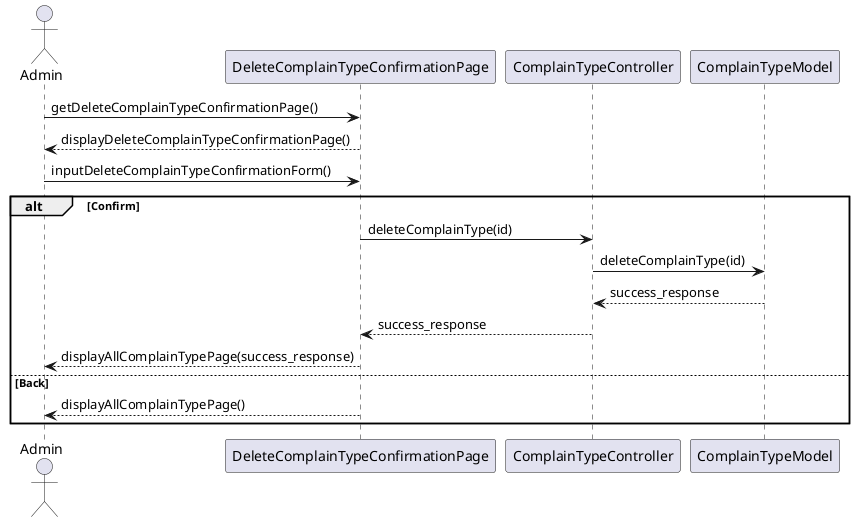 @startuml
actor Admin as act
participant DeleteComplainTypeConfirmationPage as view
participant ComplainTypeController as ctrl
participant ComplainTypeModel as model

act -> view : getDeleteComplainTypeConfirmationPage()
act <-- view : displayDeleteComplainTypeConfirmationPage()

    act->view : inputDeleteComplainTypeConfirmationForm()
    alt Confirm
        view->ctrl: deleteComplainType(id)
        ctrl->model: deleteComplainType(id)
        model --> ctrl: success_response
        ctrl --> view: success_response
        view-->act: displayAllComplainTypePage(success_response)
    else Back
        view-->act: displayAllComplainTypePage()
    end

@enduml
